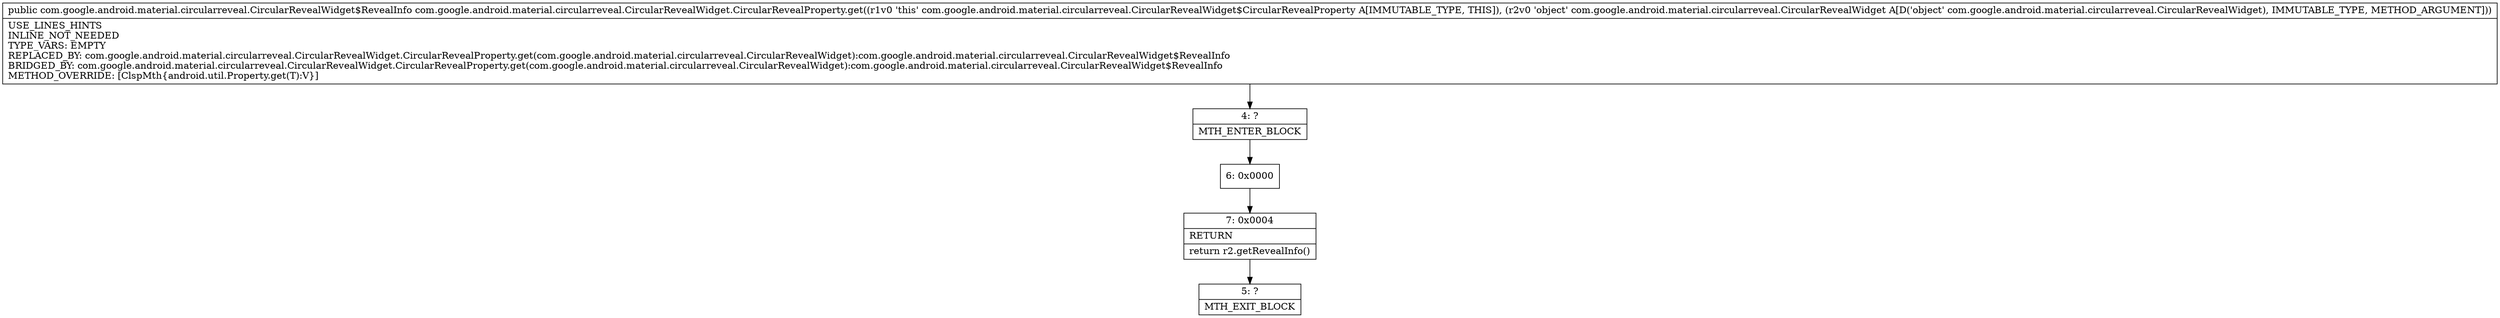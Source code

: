 digraph "CFG forcom.google.android.material.circularreveal.CircularRevealWidget.CircularRevealProperty.get(Lcom\/google\/android\/material\/circularreveal\/CircularRevealWidget;)Lcom\/google\/android\/material\/circularreveal\/CircularRevealWidget$RevealInfo;" {
Node_4 [shape=record,label="{4\:\ ?|MTH_ENTER_BLOCK\l}"];
Node_6 [shape=record,label="{6\:\ 0x0000}"];
Node_7 [shape=record,label="{7\:\ 0x0004|RETURN\l|return r2.getRevealInfo()\l}"];
Node_5 [shape=record,label="{5\:\ ?|MTH_EXIT_BLOCK\l}"];
MethodNode[shape=record,label="{public com.google.android.material.circularreveal.CircularRevealWidget$RevealInfo com.google.android.material.circularreveal.CircularRevealWidget.CircularRevealProperty.get((r1v0 'this' com.google.android.material.circularreveal.CircularRevealWidget$CircularRevealProperty A[IMMUTABLE_TYPE, THIS]), (r2v0 'object' com.google.android.material.circularreveal.CircularRevealWidget A[D('object' com.google.android.material.circularreveal.CircularRevealWidget), IMMUTABLE_TYPE, METHOD_ARGUMENT]))  | USE_LINES_HINTS\lINLINE_NOT_NEEDED\lTYPE_VARS: EMPTY\lREPLACED_BY: com.google.android.material.circularreveal.CircularRevealWidget.CircularRevealProperty.get(com.google.android.material.circularreveal.CircularRevealWidget):com.google.android.material.circularreveal.CircularRevealWidget$RevealInfo\lBRIDGED_BY: com.google.android.material.circularreveal.CircularRevealWidget.CircularRevealProperty.get(com.google.android.material.circularreveal.CircularRevealWidget):com.google.android.material.circularreveal.CircularRevealWidget$RevealInfo\lMETHOD_OVERRIDE: [ClspMth\{android.util.Property.get(T):V\}]\l}"];
MethodNode -> Node_4;Node_4 -> Node_6;
Node_6 -> Node_7;
Node_7 -> Node_5;
}

